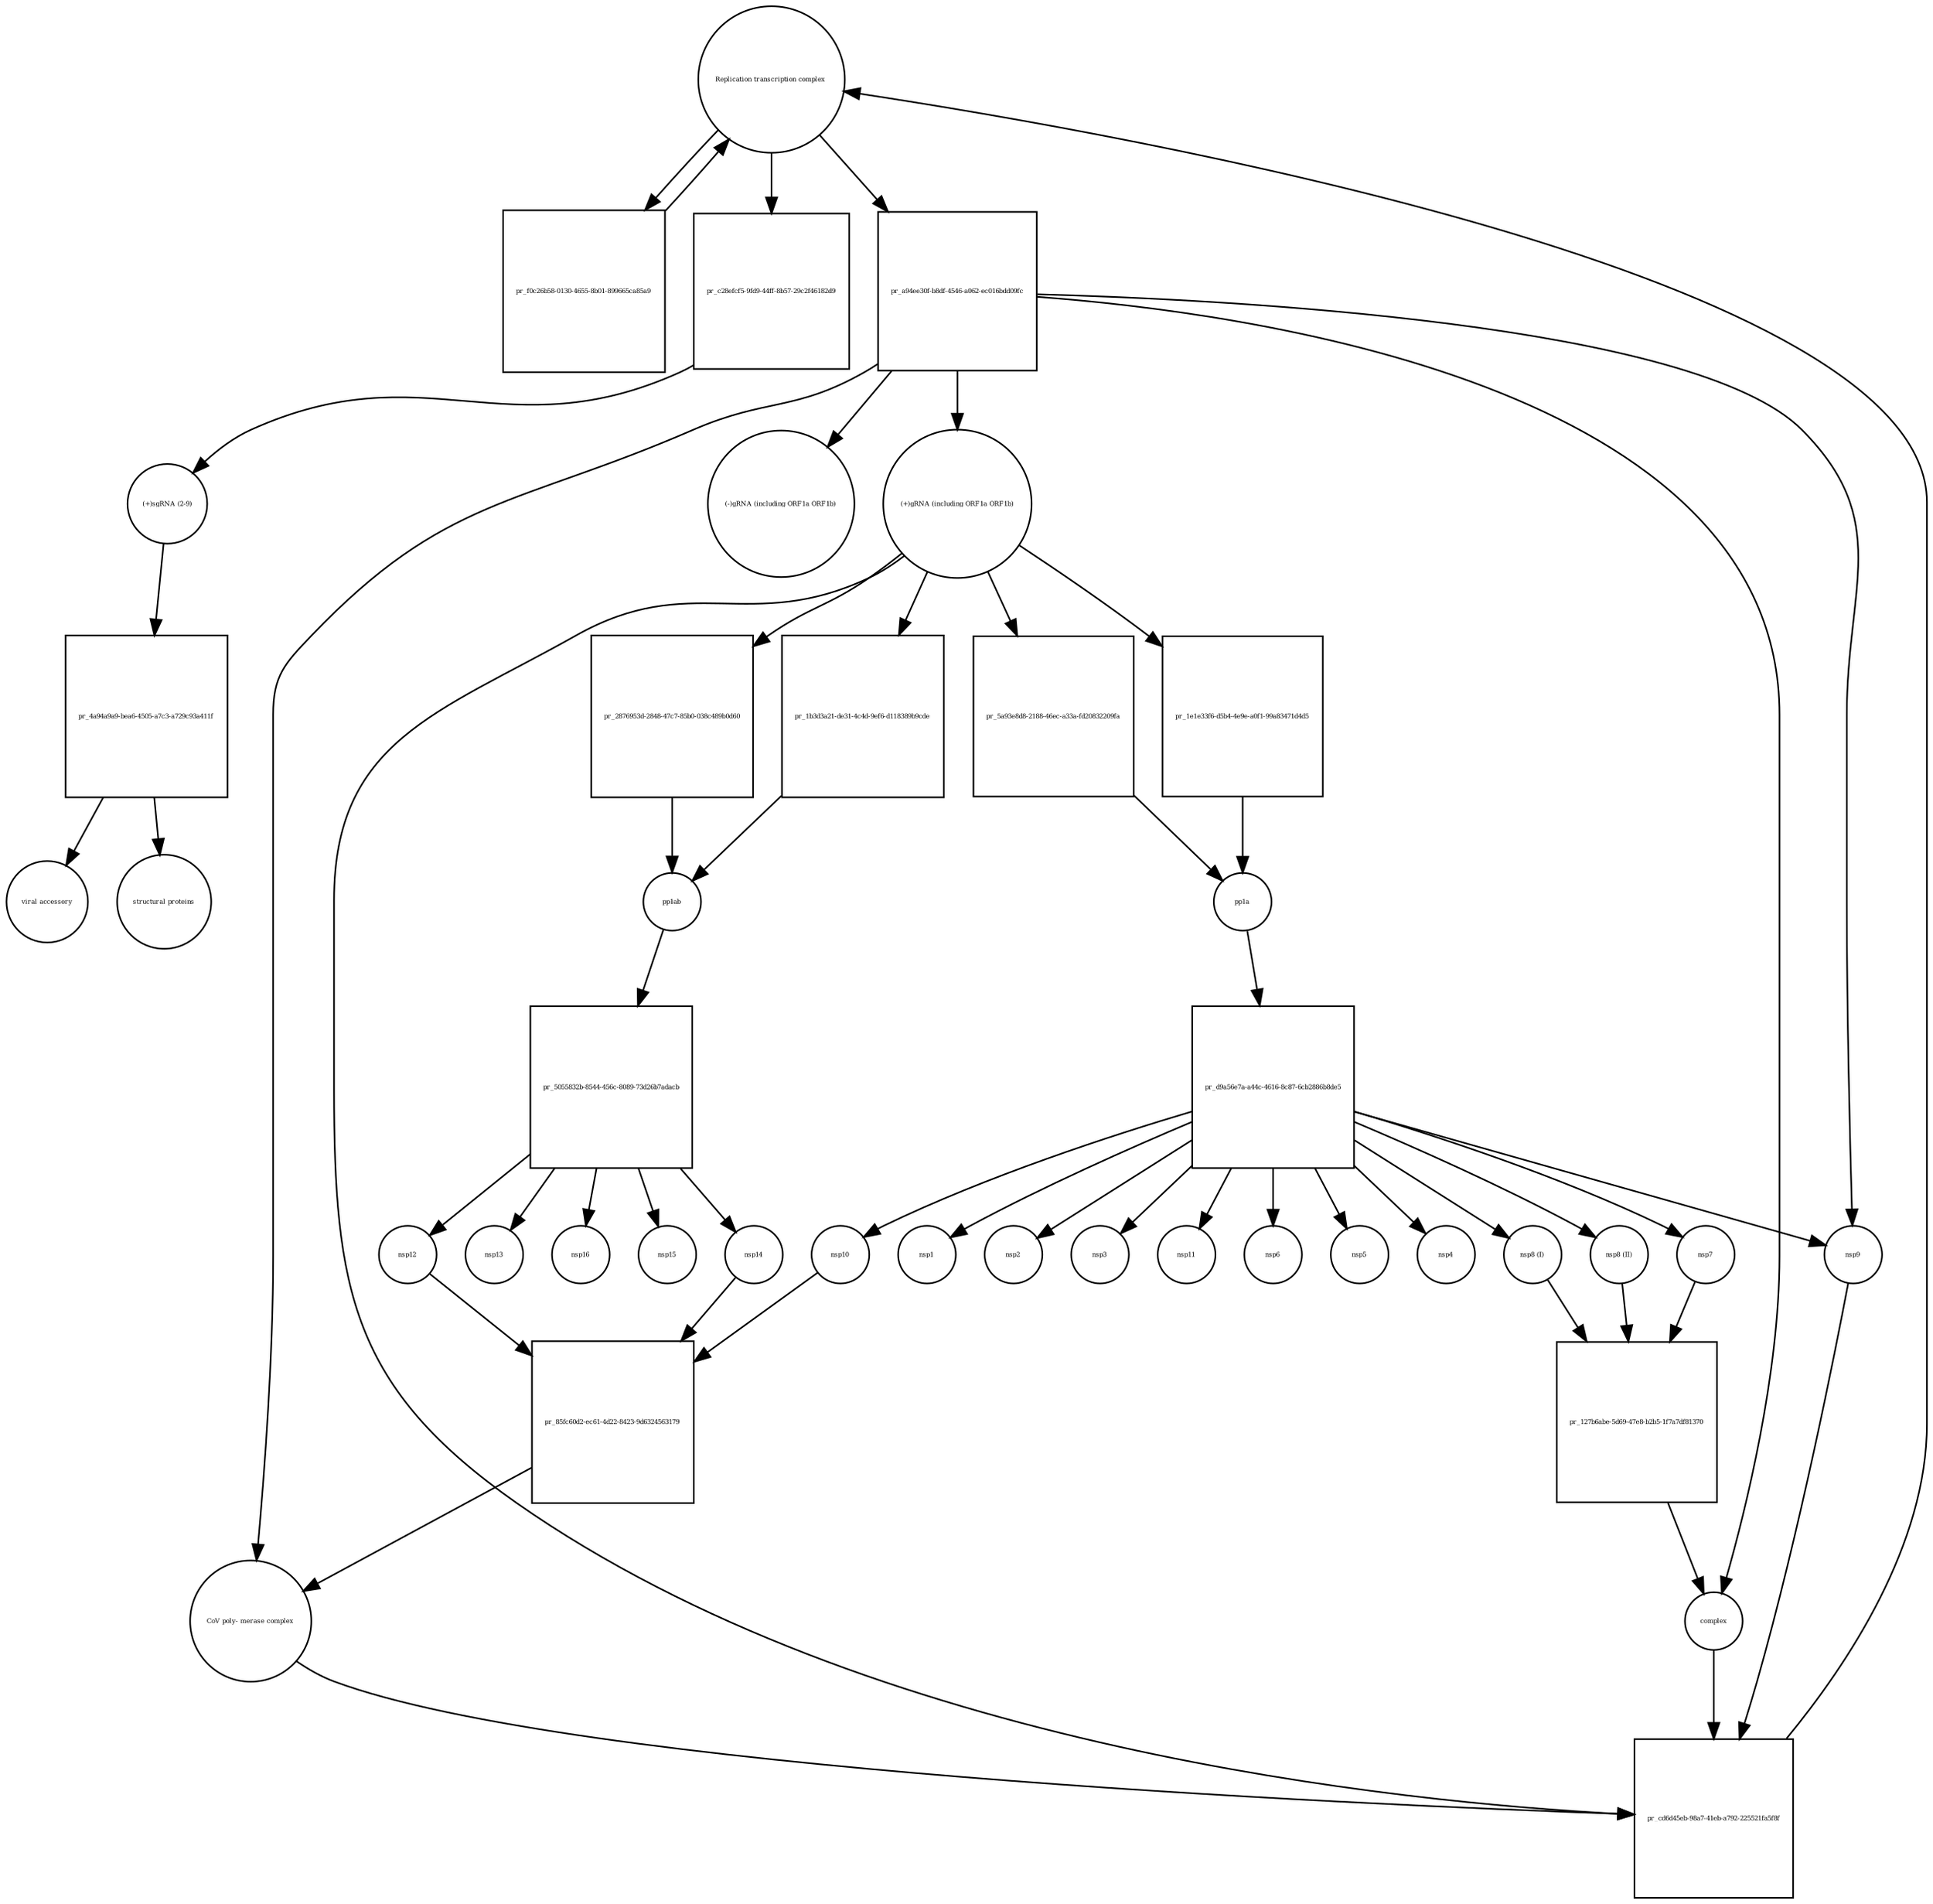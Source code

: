 strict digraph  {
"Replication transcription complex " [annotation="", bipartite=0, cls=complex, fontsize=4, label="Replication transcription complex ", shape=circle];
"pr_f0c26b58-0130-4655-8b01-899665ca85a9" [annotation="", bipartite=1, cls=process, fontsize=4, label="pr_f0c26b58-0130-4655-8b01-899665ca85a9", shape=square];
"pr_1b3d3a21-de31-4c4d-9ef6-d118389b9cde" [annotation="", bipartite=1, cls=process, fontsize=4, label="pr_1b3d3a21-de31-4c4d-9ef6-d118389b9cde", shape=square];
pp1ab [annotation="", bipartite=0, cls=macromolecule, fontsize=4, label=pp1ab, shape=circle];
"(+)gRNA (including ORF1a ORF1b)" [annotation="", bipartite=0, cls="nucleic acid feature", fontsize=4, label="(+)gRNA (including ORF1a ORF1b)", shape=circle];
"pr_5a93e8d8-2188-46ec-a33a-fd20832209fa" [annotation="", bipartite=1, cls=process, fontsize=4, label="pr_5a93e8d8-2188-46ec-a33a-fd20832209fa", shape=square];
pp1a [annotation="", bipartite=0, cls=macromolecule, fontsize=4, label=pp1a, shape=circle];
"nsp8 (I)" [annotation="", bipartite=0, cls=macromolecule, fontsize=4, label="nsp8 (I)", shape=circle];
"pr_127b6abe-5d69-47e8-b2b5-1f7a7df81370" [annotation="", bipartite=1, cls=process, fontsize=4, label="pr_127b6abe-5d69-47e8-b2b5-1f7a7df81370", shape=square];
complex [annotation="", bipartite=0, cls=complex, fontsize=4, label=complex, shape=circle];
"nsp8 (II)" [annotation="", bipartite=0, cls=macromolecule, fontsize=4, label="nsp8 (II)", shape=circle];
nsp7 [annotation="", bipartite=0, cls=macromolecule, fontsize=4, label=nsp7, shape=circle];
"CoV poly- merase complex" [annotation="", bipartite=0, cls=complex, fontsize=4, label="CoV poly- merase complex", shape=circle];
"pr_cd6d45eb-98a7-41eb-a792-225521fa5f8f" [annotation="", bipartite=1, cls=process, fontsize=4, label="pr_cd6d45eb-98a7-41eb-a792-225521fa5f8f", shape=square];
nsp9 [annotation="", bipartite=0, cls=macromolecule, fontsize=4, label=nsp9, shape=circle];
"pr_c28efcf5-9fd9-44ff-8b57-29c2f46182d9" [annotation="", bipartite=1, cls=process, fontsize=4, label="pr_c28efcf5-9fd9-44ff-8b57-29c2f46182d9", shape=square];
"(+)sgRNA (2-9)" [annotation="", bipartite=0, cls="nucleic acid feature", fontsize=4, label="(+)sgRNA (2-9)", shape=circle];
"pr_4a94a9a9-bea6-4505-a7c3-a729c93a411f" [annotation="", bipartite=1, cls=process, fontsize=4, label="pr_4a94a9a9-bea6-4505-a7c3-a729c93a411f", shape=square];
"viral accessory" [annotation="", bipartite=0, cls=macromolecule, fontsize=4, label="viral accessory", shape=circle];
"structural proteins" [annotation="", bipartite=0, cls=macromolecule, fontsize=4, label="structural proteins", shape=circle];
"pr_5055832b-8544-456c-8089-73d26b7adacb" [annotation="", bipartite=1, cls="omitted process", fontsize=4, label="pr_5055832b-8544-456c-8089-73d26b7adacb", shape=square];
nsp12 [annotation="", bipartite=0, cls=macromolecule, fontsize=4, label=nsp12, shape=circle];
nsp14 [annotation="", bipartite=0, cls=macromolecule, fontsize=4, label=nsp14, shape=circle];
nsp13 [annotation="", bipartite=0, cls=macromolecule, fontsize=4, label=nsp13, shape=circle];
nsp16 [annotation="", bipartite=0, cls=macromolecule, fontsize=4, label=nsp16, shape=circle];
nsp15 [annotation="", bipartite=0, cls=macromolecule, fontsize=4, label=nsp15, shape=circle];
"pr_a94ee30f-b8df-4546-a062-ec016bdd09fc" [annotation="", bipartite=1, cls=process, fontsize=4, label="pr_a94ee30f-b8df-4546-a062-ec016bdd09fc", shape=square];
"(-)gRNA (including ORF1a ORF1b)" [annotation="", bipartite=0, cls="nucleic acid feature", fontsize=4, label="(-)gRNA (including ORF1a ORF1b)", shape=circle];
"pr_d9a56e7a-a44c-4616-8c87-6cb2886b8de5" [annotation="", bipartite=1, cls="omitted process", fontsize=4, label="pr_d9a56e7a-a44c-4616-8c87-6cb2886b8de5", shape=square];
nsp1 [annotation="", bipartite=0, cls=macromolecule, fontsize=4, label=nsp1, shape=circle];
nsp2 [annotation="", bipartite=0, cls=macromolecule, fontsize=4, label=nsp2, shape=circle];
nsp3 [annotation="", bipartite=0, cls=macromolecule, fontsize=4, label=nsp3, shape=circle];
nsp11 [annotation="", bipartite=0, cls=macromolecule, fontsize=4, label=nsp11, shape=circle];
nsp6 [annotation="", bipartite=0, cls=macromolecule, fontsize=4, label=nsp6, shape=circle];
nsp5 [annotation="", bipartite=0, cls=macromolecule, fontsize=4, label=nsp5, shape=circle];
nsp4 [annotation="", bipartite=0, cls=macromolecule, fontsize=4, label=nsp4, shape=circle];
nsp10 [annotation="", bipartite=0, cls=macromolecule, fontsize=4, label=nsp10, shape=circle];
"pr_1e1e33f6-d5b4-4e9e-a0f1-99a83471d4d5" [annotation="", bipartite=1, cls=process, fontsize=4, label="pr_1e1e33f6-d5b4-4e9e-a0f1-99a83471d4d5", shape=square];
"pr_2876953d-2848-47c7-85b0-038c489b0d60" [annotation="", bipartite=1, cls=process, fontsize=4, label="pr_2876953d-2848-47c7-85b0-038c489b0d60", shape=square];
"pr_85fc60d2-ec61-4d22-8423-9d6324563179" [annotation="", bipartite=1, cls=process, fontsize=4, label="pr_85fc60d2-ec61-4d22-8423-9d6324563179", shape=square];
"Replication transcription complex " -> "pr_f0c26b58-0130-4655-8b01-899665ca85a9"  [annotation="", interaction_type=consumption];
"Replication transcription complex " -> "pr_c28efcf5-9fd9-44ff-8b57-29c2f46182d9"  [annotation="", interaction_type="necessary stimulation"];
"Replication transcription complex " -> "pr_a94ee30f-b8df-4546-a062-ec016bdd09fc"  [annotation="", interaction_type=consumption];
"pr_f0c26b58-0130-4655-8b01-899665ca85a9" -> "Replication transcription complex "  [annotation="", interaction_type=production];
"pr_1b3d3a21-de31-4c4d-9ef6-d118389b9cde" -> pp1ab  [annotation="", interaction_type=production];
pp1ab -> "pr_5055832b-8544-456c-8089-73d26b7adacb"  [annotation="", interaction_type=consumption];
"(+)gRNA (including ORF1a ORF1b)" -> "pr_1b3d3a21-de31-4c4d-9ef6-d118389b9cde"  [annotation="", interaction_type="necessary stimulation"];
"(+)gRNA (including ORF1a ORF1b)" -> "pr_5a93e8d8-2188-46ec-a33a-fd20832209fa"  [annotation="", interaction_type="necessary stimulation"];
"(+)gRNA (including ORF1a ORF1b)" -> "pr_cd6d45eb-98a7-41eb-a792-225521fa5f8f"  [annotation="", interaction_type=consumption];
"(+)gRNA (including ORF1a ORF1b)" -> "pr_1e1e33f6-d5b4-4e9e-a0f1-99a83471d4d5"  [annotation="", interaction_type="necessary stimulation"];
"(+)gRNA (including ORF1a ORF1b)" -> "pr_2876953d-2848-47c7-85b0-038c489b0d60"  [annotation="", interaction_type="necessary stimulation"];
"pr_5a93e8d8-2188-46ec-a33a-fd20832209fa" -> pp1a  [annotation="", interaction_type=production];
pp1a -> "pr_d9a56e7a-a44c-4616-8c87-6cb2886b8de5"  [annotation="", interaction_type=consumption];
"nsp8 (I)" -> "pr_127b6abe-5d69-47e8-b2b5-1f7a7df81370"  [annotation="", interaction_type=consumption];
"pr_127b6abe-5d69-47e8-b2b5-1f7a7df81370" -> complex  [annotation="", interaction_type=production];
complex -> "pr_cd6d45eb-98a7-41eb-a792-225521fa5f8f"  [annotation="", interaction_type=consumption];
"nsp8 (II)" -> "pr_127b6abe-5d69-47e8-b2b5-1f7a7df81370"  [annotation="", interaction_type=consumption];
nsp7 -> "pr_127b6abe-5d69-47e8-b2b5-1f7a7df81370"  [annotation="", interaction_type=consumption];
"CoV poly- merase complex" -> "pr_cd6d45eb-98a7-41eb-a792-225521fa5f8f"  [annotation="", interaction_type=consumption];
"pr_cd6d45eb-98a7-41eb-a792-225521fa5f8f" -> "Replication transcription complex "  [annotation="", interaction_type=production];
nsp9 -> "pr_cd6d45eb-98a7-41eb-a792-225521fa5f8f"  [annotation="", interaction_type=consumption];
"pr_c28efcf5-9fd9-44ff-8b57-29c2f46182d9" -> "(+)sgRNA (2-9)"  [annotation="", interaction_type=production];
"(+)sgRNA (2-9)" -> "pr_4a94a9a9-bea6-4505-a7c3-a729c93a411f"  [annotation="", interaction_type="necessary stimulation"];
"pr_4a94a9a9-bea6-4505-a7c3-a729c93a411f" -> "viral accessory"  [annotation="", interaction_type=production];
"pr_4a94a9a9-bea6-4505-a7c3-a729c93a411f" -> "structural proteins"  [annotation="", interaction_type=production];
"pr_5055832b-8544-456c-8089-73d26b7adacb" -> nsp12  [annotation="", interaction_type=production];
"pr_5055832b-8544-456c-8089-73d26b7adacb" -> nsp14  [annotation="", interaction_type=production];
"pr_5055832b-8544-456c-8089-73d26b7adacb" -> nsp13  [annotation="", interaction_type=production];
"pr_5055832b-8544-456c-8089-73d26b7adacb" -> nsp16  [annotation="", interaction_type=production];
"pr_5055832b-8544-456c-8089-73d26b7adacb" -> nsp15  [annotation="", interaction_type=production];
nsp12 -> "pr_85fc60d2-ec61-4d22-8423-9d6324563179"  [annotation="", interaction_type=consumption];
nsp14 -> "pr_85fc60d2-ec61-4d22-8423-9d6324563179"  [annotation="", interaction_type=consumption];
"pr_a94ee30f-b8df-4546-a062-ec016bdd09fc" -> "CoV poly- merase complex"  [annotation="", interaction_type=production];
"pr_a94ee30f-b8df-4546-a062-ec016bdd09fc" -> complex  [annotation="", interaction_type=production];
"pr_a94ee30f-b8df-4546-a062-ec016bdd09fc" -> nsp9  [annotation="", interaction_type=production];
"pr_a94ee30f-b8df-4546-a062-ec016bdd09fc" -> "(+)gRNA (including ORF1a ORF1b)"  [annotation="", interaction_type=production];
"pr_a94ee30f-b8df-4546-a062-ec016bdd09fc" -> "(-)gRNA (including ORF1a ORF1b)"  [annotation="", interaction_type=production];
"pr_d9a56e7a-a44c-4616-8c87-6cb2886b8de5" -> "nsp8 (I)"  [annotation="", interaction_type=production];
"pr_d9a56e7a-a44c-4616-8c87-6cb2886b8de5" -> "nsp8 (II)"  [annotation="", interaction_type=production];
"pr_d9a56e7a-a44c-4616-8c87-6cb2886b8de5" -> nsp7  [annotation="", interaction_type=production];
"pr_d9a56e7a-a44c-4616-8c87-6cb2886b8de5" -> nsp9  [annotation="", interaction_type=production];
"pr_d9a56e7a-a44c-4616-8c87-6cb2886b8de5" -> nsp1  [annotation="", interaction_type=production];
"pr_d9a56e7a-a44c-4616-8c87-6cb2886b8de5" -> nsp2  [annotation="", interaction_type=production];
"pr_d9a56e7a-a44c-4616-8c87-6cb2886b8de5" -> nsp3  [annotation="", interaction_type=production];
"pr_d9a56e7a-a44c-4616-8c87-6cb2886b8de5" -> nsp11  [annotation="", interaction_type=production];
"pr_d9a56e7a-a44c-4616-8c87-6cb2886b8de5" -> nsp6  [annotation="", interaction_type=production];
"pr_d9a56e7a-a44c-4616-8c87-6cb2886b8de5" -> nsp5  [annotation="", interaction_type=production];
"pr_d9a56e7a-a44c-4616-8c87-6cb2886b8de5" -> nsp4  [annotation="", interaction_type=production];
"pr_d9a56e7a-a44c-4616-8c87-6cb2886b8de5" -> nsp10  [annotation="", interaction_type=production];
nsp10 -> "pr_85fc60d2-ec61-4d22-8423-9d6324563179"  [annotation="", interaction_type=consumption];
"pr_1e1e33f6-d5b4-4e9e-a0f1-99a83471d4d5" -> pp1a  [annotation="", interaction_type=production];
"pr_2876953d-2848-47c7-85b0-038c489b0d60" -> pp1ab  [annotation="", interaction_type=production];
"pr_85fc60d2-ec61-4d22-8423-9d6324563179" -> "CoV poly- merase complex"  [annotation="", interaction_type=production];
}
